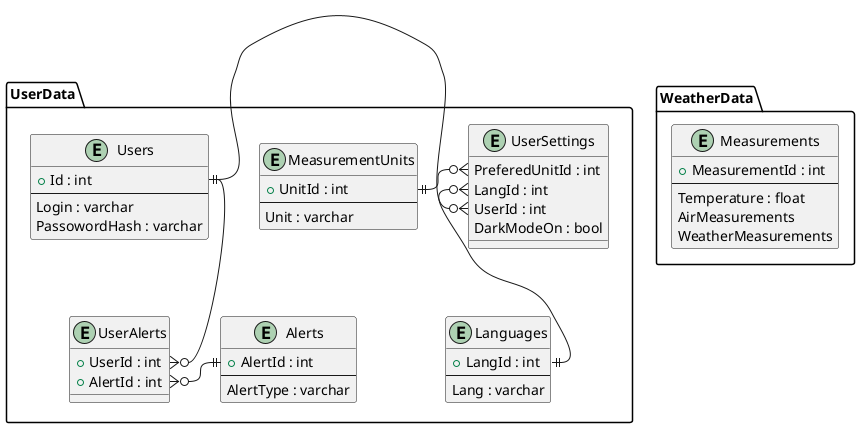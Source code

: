 @startuml

package UserData {
    entity Users {
        + Id : int
        --
        Login : varchar
        PassowordHash : varchar
    }

    entity Languages {
        + LangId : int
        --
        Lang : varchar
    }

    
    entity MeasurementUnits {
        + UnitId : int
        --
        Unit : varchar
    }

    entity Alerts {
        + AlertId : int
        --
        AlertType : varchar
    }


    entity UserSettings {
        PreferedUnitId : int 
        LangId : int
        UserId : int
        DarkModeOn : bool
    }

    entity UserAlerts {
        + UserId : int
        + AlertId : int
    }
}


package WeatherData {
    entity Measurements {
        + MeasurementId : int
        --
        Temperature : float
        AirMeasurements
        WeatherMeasurements
    }
}


Languages -[hidden]up- MeasurementUnits

Languages::LangId ||--lefto{ UserSettings::LangId
MeasurementUnits::UnitId ||--lefto{ UserSettings::PreferedUnitId
Users::Id ||--righto{ UserSettings::UserId
Alerts::AlertId ||--lefto{ UserAlerts::AlertId
Users::Id ||--o{ UserAlerts::UserId

@enduml
